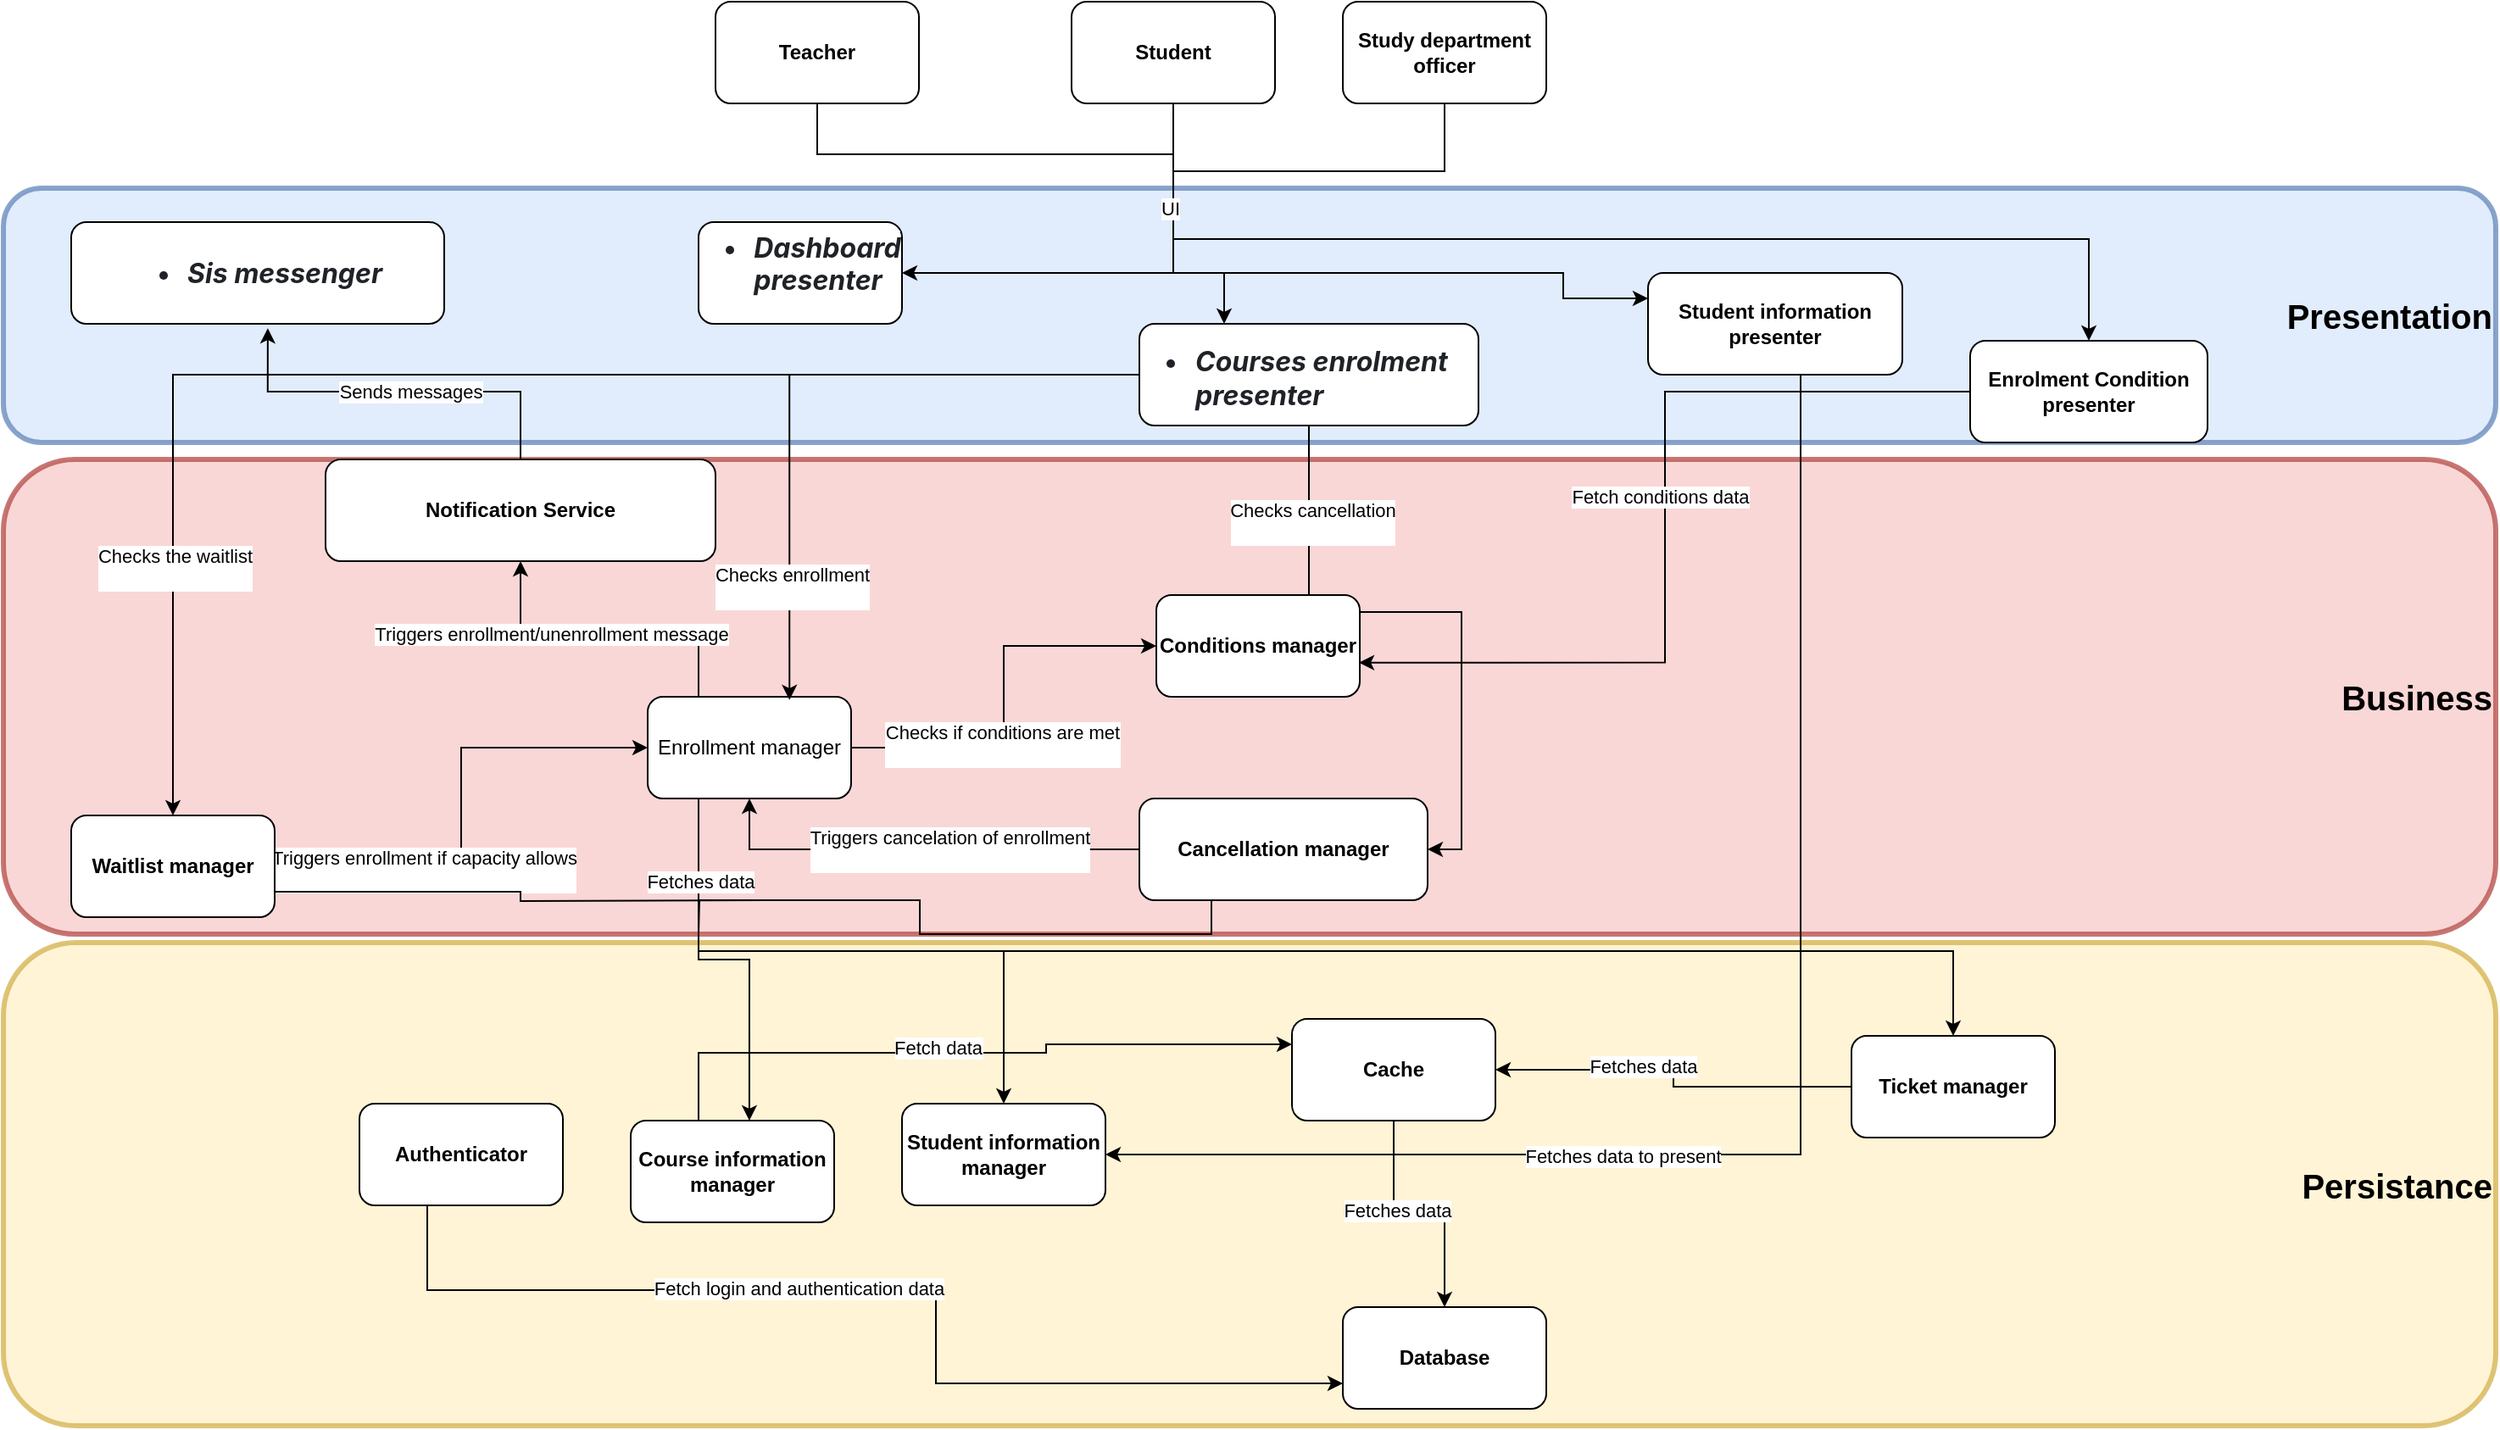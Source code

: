 <mxfile version="28.2.7">
  <diagram name="Page-1" id="nx4rTB5tgivmD2z65OOD">
    <mxGraphModel dx="2916" dy="2203" grid="1" gridSize="10" guides="1" tooltips="1" connect="1" arrows="1" fold="1" page="1" pageScale="1" pageWidth="850" pageHeight="1100" math="0" shadow="0">
      <root>
        <mxCell id="0" />
        <mxCell id="1" parent="0" />
        <mxCell id="3nKiiO2P07QAHy0K8kRl-97" value="&lt;font style=&quot;font-size: 20px;&quot;&gt;&lt;b&gt;Persistance&lt;/b&gt;&lt;/font&gt;" style="rounded=1;whiteSpace=wrap;html=1;fillColor=#fff2cc;strokeColor=#d6b656;opacity=80;strokeWidth=3;align=right;" parent="1" vertex="1">
          <mxGeometry x="-820" y="445" width="1470" height="285" as="geometry" />
        </mxCell>
        <mxCell id="3nKiiO2P07QAHy0K8kRl-99" value="&lt;font style=&quot;font-size: 20px;&quot;&gt;Presentation&lt;/font&gt;" style="rounded=1;whiteSpace=wrap;html=1;fillColor=#dae8fc;strokeColor=#6c8ebf;opacity=80;align=right;strokeWidth=3;fontStyle=1" parent="1" vertex="1">
          <mxGeometry x="-820" width="1470" height="150" as="geometry" />
        </mxCell>
        <mxCell id="3nKiiO2P07QAHy0K8kRl-98" value="&lt;font style=&quot;font-size: 20px;&quot;&gt;&lt;b&gt;Business&lt;/b&gt;&lt;/font&gt;" style="rounded=1;whiteSpace=wrap;html=1;fillColor=#f8cecc;strokeColor=#b85450;opacity=80;align=right;shadow=0;glass=0;strokeWidth=3;" parent="1" vertex="1">
          <mxGeometry x="-820" y="160" width="1470" height="280" as="geometry" />
        </mxCell>
        <mxCell id="3nKiiO2P07QAHy0K8kRl-14" value="&lt;ul dir=&quot;auto&quot; style=&quot;box-sizing: border-box; padding-left: 2em; margin-top: 0px; margin-bottom: 0px; color: rgb(31, 35, 40); font-family: -apple-system, BlinkMacSystemFont, &amp;quot;Segoe UI&amp;quot;, &amp;quot;Noto Sans&amp;quot;, Helvetica, Arial, sans-serif, &amp;quot;Apple Color Emoji&amp;quot;, &amp;quot;Segoe UI Emoji&amp;quot;; font-size: 16px; text-align: start; background-color: rgb(255, 255, 255);&quot;&gt;&lt;li style=&quot;box-sizing: border-box;&quot;&gt;&lt;em style=&quot;box-sizing: border-box;&quot;&gt;Sis messenger&lt;/em&gt;&lt;/li&gt;&lt;/ul&gt;" style="rounded=1;whiteSpace=wrap;html=1;fontStyle=1" parent="1" vertex="1">
          <mxGeometry x="-780" y="20" width="220" height="60" as="geometry" />
        </mxCell>
        <mxCell id="3nKiiO2P07QAHy0K8kRl-16" value="&lt;ul dir=&quot;auto&quot; style=&quot;box-sizing: border-box; padding-left: 2em; margin-top: 0px; margin-bottom: 0px; color: rgb(31, 35, 40); font-family: -apple-system, BlinkMacSystemFont, &amp;quot;Segoe UI&amp;quot;, &amp;quot;Noto Sans&amp;quot;, Helvetica, Arial, sans-serif, &amp;quot;Apple Color Emoji&amp;quot;, &amp;quot;Segoe UI Emoji&amp;quot;; font-size: 16px; font-style: normal; font-variant-ligatures: normal; font-variant-caps: normal; letter-spacing: normal; orphans: 2; text-align: start; text-indent: 0px; text-transform: none; widows: 2; word-spacing: 0px; -webkit-text-stroke-width: 0px; white-space: normal; background-color: rgb(255, 255, 255); text-decoration-thickness: initial; text-decoration-style: initial; text-decoration-color: initial;&quot;&gt;&lt;li style=&quot;box-sizing: border-box; margin-top: 0.25em;&quot;&gt;&lt;em style=&quot;background-color: light-dark(rgb(255, 255, 255), rgb(18, 18, 18)); color: light-dark(rgb(31, 35, 40), rgb(205, 208, 212)); box-sizing: border-box;&quot;&gt;Dashboard presenter&lt;/em&gt;&lt;/li&gt;&lt;/ul&gt;&lt;div&gt;&lt;br&gt;&lt;/div&gt;" style="rounded=1;whiteSpace=wrap;html=1;fontStyle=1" parent="1" vertex="1">
          <mxGeometry x="-410" y="20" width="120" height="60" as="geometry" />
        </mxCell>
        <mxCell id="3nKiiO2P07QAHy0K8kRl-55" style="edgeStyle=orthogonalEdgeStyle;rounded=0;orthogonalLoop=1;jettySize=auto;html=1;entryX=1;entryY=0.5;entryDx=0;entryDy=0;" parent="1" source="3nKiiO2P07QAHy0K8kRl-17" target="3nKiiO2P07QAHy0K8kRl-21" edge="1">
          <mxGeometry relative="1" as="geometry" />
        </mxCell>
        <mxCell id="3nKiiO2P07QAHy0K8kRl-62" value="Checks cancellation&lt;div&gt;&lt;br&gt;&lt;/div&gt;" style="edgeLabel;html=1;align=center;verticalAlign=middle;resizable=0;points=[];" parent="3nKiiO2P07QAHy0K8kRl-55" vertex="1" connectable="0">
          <mxGeometry x="-0.684" y="2" relative="1" as="geometry">
            <mxPoint as="offset" />
          </mxGeometry>
        </mxCell>
        <mxCell id="3nKiiO2P07QAHy0K8kRl-57" style="edgeStyle=orthogonalEdgeStyle;rounded=0;orthogonalLoop=1;jettySize=auto;html=1;" parent="1" source="3nKiiO2P07QAHy0K8kRl-17" target="3nKiiO2P07QAHy0K8kRl-22" edge="1">
          <mxGeometry relative="1" as="geometry" />
        </mxCell>
        <mxCell id="3nKiiO2P07QAHy0K8kRl-60" value="Checks the waitlist&lt;div&gt;&lt;br&gt;&lt;/div&gt;" style="edgeLabel;html=1;align=center;verticalAlign=middle;resizable=0;points=[];" parent="3nKiiO2P07QAHy0K8kRl-57" vertex="1" connectable="0">
          <mxGeometry x="0.647" y="1" relative="1" as="geometry">
            <mxPoint as="offset" />
          </mxGeometry>
        </mxCell>
        <mxCell id="3nKiiO2P07QAHy0K8kRl-17" value="&lt;ul dir=&quot;auto&quot; style=&quot;box-sizing: border-box; padding-left: 2em; margin-top: 0px; margin-bottom: 0px; color: rgb(31, 35, 40); font-family: -apple-system, BlinkMacSystemFont, &amp;quot;Segoe UI&amp;quot;, &amp;quot;Noto Sans&amp;quot;, Helvetica, Arial, sans-serif, &amp;quot;Apple Color Emoji&amp;quot;, &amp;quot;Segoe UI Emoji&amp;quot;; font-size: 16px; text-align: start; background-color: rgb(255, 255, 255);&quot;&gt;&lt;li style=&quot;box-sizing: border-box; margin-top: 0.25em;&quot;&gt;&lt;em style=&quot;box-sizing: border-box;&quot;&gt;Courses enrolment presenter&lt;/em&gt;&lt;/li&gt;&lt;/ul&gt;" style="rounded=1;whiteSpace=wrap;html=1;fontStyle=1" parent="1" vertex="1">
          <mxGeometry x="-150" y="80" width="200" height="60" as="geometry" />
        </mxCell>
        <mxCell id="3nKiiO2P07QAHy0K8kRl-75" style="edgeStyle=orthogonalEdgeStyle;rounded=0;orthogonalLoop=1;jettySize=auto;html=1;entryX=1;entryY=0.5;entryDx=0;entryDy=0;" parent="1" source="3nKiiO2P07QAHy0K8kRl-18" target="3nKiiO2P07QAHy0K8kRl-28" edge="1">
          <mxGeometry relative="1" as="geometry">
            <Array as="points">
              <mxPoint x="240" y="570" />
            </Array>
          </mxGeometry>
        </mxCell>
        <mxCell id="3nKiiO2P07QAHy0K8kRl-76" value="Fetches data to present" style="edgeLabel;html=1;align=center;verticalAlign=middle;resizable=0;points=[];" parent="3nKiiO2P07QAHy0K8kRl-75" vertex="1" connectable="0">
          <mxGeometry x="0.3" y="1" relative="1" as="geometry">
            <mxPoint as="offset" />
          </mxGeometry>
        </mxCell>
        <mxCell id="3nKiiO2P07QAHy0K8kRl-18" value="Student information presenter" style="rounded=1;whiteSpace=wrap;html=1;fontStyle=1" parent="1" vertex="1">
          <mxGeometry x="150" y="50" width="150" height="60" as="geometry" />
        </mxCell>
        <mxCell id="3nKiiO2P07QAHy0K8kRl-19" value="Enrolment Condition presenter" style="rounded=1;whiteSpace=wrap;html=1;fontStyle=1" parent="1" vertex="1">
          <mxGeometry x="340" y="90" width="140" height="60" as="geometry" />
        </mxCell>
        <mxCell id="3nKiiO2P07QAHy0K8kRl-20" value="Conditions manager" style="rounded=1;whiteSpace=wrap;html=1;fontStyle=1" parent="1" vertex="1">
          <mxGeometry x="-140" y="240" width="120" height="60" as="geometry" />
        </mxCell>
        <mxCell id="3nKiiO2P07QAHy0K8kRl-39" style="edgeStyle=orthogonalEdgeStyle;rounded=0;orthogonalLoop=1;jettySize=auto;html=1;entryX=0;entryY=0.5;entryDx=0;entryDy=0;" parent="1" source="3nKiiO2P07QAHy0K8kRl-22" target="3nKiiO2P07QAHy0K8kRl-24" edge="1">
          <mxGeometry relative="1" as="geometry" />
        </mxCell>
        <mxCell id="3nKiiO2P07QAHy0K8kRl-48" value="Triggers enrollment if capacity allows&lt;div&gt;&lt;br&gt;&lt;/div&gt;" style="edgeLabel;html=1;align=center;verticalAlign=middle;resizable=0;points=[];" parent="3nKiiO2P07QAHy0K8kRl-39" vertex="1" connectable="0">
          <mxGeometry x="-0.394" y="-2" relative="1" as="geometry">
            <mxPoint as="offset" />
          </mxGeometry>
        </mxCell>
        <mxCell id="3nKiiO2P07QAHy0K8kRl-104" style="edgeStyle=orthogonalEdgeStyle;rounded=0;orthogonalLoop=1;jettySize=auto;html=1;exitX=1;exitY=0.75;exitDx=0;exitDy=0;endArrow=none;endFill=0;" parent="1" source="3nKiiO2P07QAHy0K8kRl-22" edge="1">
          <mxGeometry relative="1" as="geometry">
            <mxPoint x="-370" y="420" as="targetPoint" />
          </mxGeometry>
        </mxCell>
        <mxCell id="3nKiiO2P07QAHy0K8kRl-22" value="Waitlist manager" style="rounded=1;whiteSpace=wrap;html=1;fontStyle=1" parent="1" vertex="1">
          <mxGeometry x="-780" y="370" width="120" height="60" as="geometry" />
        </mxCell>
        <mxCell id="3nKiiO2P07QAHy0K8kRl-45" style="edgeStyle=orthogonalEdgeStyle;rounded=0;orthogonalLoop=1;jettySize=auto;html=1;" parent="1" source="3nKiiO2P07QAHy0K8kRl-24" target="3nKiiO2P07QAHy0K8kRl-20" edge="1">
          <mxGeometry relative="1" as="geometry" />
        </mxCell>
        <mxCell id="3nKiiO2P07QAHy0K8kRl-46" value="Checks if conditions are met&lt;div&gt;&lt;br&gt;&lt;/div&gt;" style="edgeLabel;html=1;align=center;verticalAlign=middle;resizable=0;points=[];" parent="3nKiiO2P07QAHy0K8kRl-45" vertex="1" connectable="0">
          <mxGeometry x="-0.232" y="1" relative="1" as="geometry">
            <mxPoint as="offset" />
          </mxGeometry>
        </mxCell>
        <mxCell id="3nKiiO2P07QAHy0K8kRl-69" style="edgeStyle=orthogonalEdgeStyle;rounded=0;orthogonalLoop=1;jettySize=auto;html=1;exitX=0.25;exitY=0;exitDx=0;exitDy=0;entryX=0.5;entryY=1;entryDx=0;entryDy=0;" parent="1" source="3nKiiO2P07QAHy0K8kRl-24" target="3nKiiO2P07QAHy0K8kRl-25" edge="1">
          <mxGeometry relative="1" as="geometry" />
        </mxCell>
        <mxCell id="3nKiiO2P07QAHy0K8kRl-70" value="Triggers enrollment/unenrollment message" style="edgeLabel;html=1;align=center;verticalAlign=middle;resizable=0;points=[];" parent="3nKiiO2P07QAHy0K8kRl-69" vertex="1" connectable="0">
          <mxGeometry x="0.372" y="3" relative="1" as="geometry">
            <mxPoint as="offset" />
          </mxGeometry>
        </mxCell>
        <mxCell id="3nKiiO2P07QAHy0K8kRl-93" style="edgeStyle=orthogonalEdgeStyle;rounded=0;orthogonalLoop=1;jettySize=auto;html=1;exitX=0.25;exitY=1;exitDx=0;exitDy=0;" parent="1" source="3nKiiO2P07QAHy0K8kRl-24" target="3nKiiO2P07QAHy0K8kRl-28" edge="1">
          <mxGeometry relative="1" as="geometry" />
        </mxCell>
        <mxCell id="3nKiiO2P07QAHy0K8kRl-94" style="edgeStyle=orthogonalEdgeStyle;rounded=0;orthogonalLoop=1;jettySize=auto;html=1;exitX=0.25;exitY=1;exitDx=0;exitDy=0;" parent="1" source="3nKiiO2P07QAHy0K8kRl-24" target="3nKiiO2P07QAHy0K8kRl-30" edge="1">
          <mxGeometry relative="1" as="geometry">
            <Array as="points">
              <mxPoint x="-410" y="450" />
              <mxPoint x="330" y="450" />
            </Array>
          </mxGeometry>
        </mxCell>
        <mxCell id="3nKiiO2P07QAHy0K8kRl-24" value="Enrollment manager" style="rounded=1;whiteSpace=wrap;html=1;" parent="1" vertex="1">
          <mxGeometry x="-440" y="300" width="120" height="60" as="geometry" />
        </mxCell>
        <mxCell id="3nKiiO2P07QAHy0K8kRl-25" value="Notification Service" style="rounded=1;whiteSpace=wrap;html=1;fontStyle=1" parent="1" vertex="1">
          <mxGeometry x="-630" y="160" width="230" height="60" as="geometry" />
        </mxCell>
        <mxCell id="3nKiiO2P07QAHy0K8kRl-85" style="edgeStyle=orthogonalEdgeStyle;rounded=0;orthogonalLoop=1;jettySize=auto;html=1;entryX=0;entryY=0.75;entryDx=0;entryDy=0;" parent="1" source="3nKiiO2P07QAHy0K8kRl-26" target="3nKiiO2P07QAHy0K8kRl-77" edge="1">
          <mxGeometry relative="1" as="geometry">
            <Array as="points">
              <mxPoint x="-570" y="650" />
              <mxPoint x="-270" y="650" />
              <mxPoint x="-270" y="705" />
            </Array>
          </mxGeometry>
        </mxCell>
        <mxCell id="3nKiiO2P07QAHy0K8kRl-86" value="Fetch login and authentication data" style="edgeLabel;html=1;align=center;verticalAlign=middle;resizable=0;points=[];" parent="3nKiiO2P07QAHy0K8kRl-85" vertex="1" connectable="0">
          <mxGeometry x="-0.168" y="1" relative="1" as="geometry">
            <mxPoint as="offset" />
          </mxGeometry>
        </mxCell>
        <mxCell id="3nKiiO2P07QAHy0K8kRl-26" value="Authenticator" style="rounded=1;whiteSpace=wrap;html=1;fontStyle=1" parent="1" vertex="1">
          <mxGeometry x="-610" y="540" width="120" height="60" as="geometry" />
        </mxCell>
        <mxCell id="3nKiiO2P07QAHy0K8kRl-82" style="edgeStyle=orthogonalEdgeStyle;rounded=0;orthogonalLoop=1;jettySize=auto;html=1;entryX=0;entryY=0.25;entryDx=0;entryDy=0;" parent="1" source="3nKiiO2P07QAHy0K8kRl-27" target="3nKiiO2P07QAHy0K8kRl-29" edge="1">
          <mxGeometry relative="1" as="geometry">
            <Array as="points">
              <mxPoint x="-410" y="510" />
              <mxPoint x="-205" y="510" />
              <mxPoint x="-205" y="505" />
            </Array>
          </mxGeometry>
        </mxCell>
        <mxCell id="3nKiiO2P07QAHy0K8kRl-87" value="Fetch data" style="edgeLabel;html=1;align=center;verticalAlign=middle;resizable=0;points=[];" parent="3nKiiO2P07QAHy0K8kRl-82" vertex="1" connectable="0">
          <mxGeometry x="-0.083" y="3" relative="1" as="geometry">
            <mxPoint as="offset" />
          </mxGeometry>
        </mxCell>
        <mxCell id="3nKiiO2P07QAHy0K8kRl-27" value="Course information manager" style="rounded=1;whiteSpace=wrap;html=1;fontStyle=1" parent="1" vertex="1">
          <mxGeometry x="-450" y="550" width="120" height="60" as="geometry" />
        </mxCell>
        <mxCell id="3nKiiO2P07QAHy0K8kRl-28" value="Student information manager" style="rounded=1;whiteSpace=wrap;html=1;fontStyle=1" parent="1" vertex="1">
          <mxGeometry x="-290" y="540" width="120" height="60" as="geometry" />
        </mxCell>
        <mxCell id="3nKiiO2P07QAHy0K8kRl-78" style="edgeStyle=orthogonalEdgeStyle;rounded=0;orthogonalLoop=1;jettySize=auto;html=1;" parent="1" source="3nKiiO2P07QAHy0K8kRl-29" target="3nKiiO2P07QAHy0K8kRl-77" edge="1">
          <mxGeometry relative="1" as="geometry" />
        </mxCell>
        <mxCell id="3nKiiO2P07QAHy0K8kRl-79" value="Fetches data" style="edgeLabel;html=1;align=center;verticalAlign=middle;resizable=0;points=[];" parent="3nKiiO2P07QAHy0K8kRl-78" vertex="1" connectable="0">
          <mxGeometry x="-0.183" y="2" relative="1" as="geometry">
            <mxPoint as="offset" />
          </mxGeometry>
        </mxCell>
        <mxCell id="3nKiiO2P07QAHy0K8kRl-29" value="Cache" style="rounded=1;whiteSpace=wrap;html=1;fontStyle=1" parent="1" vertex="1">
          <mxGeometry x="-60" y="490" width="120" height="60" as="geometry" />
        </mxCell>
        <mxCell id="3nKiiO2P07QAHy0K8kRl-83" style="edgeStyle=orthogonalEdgeStyle;rounded=0;orthogonalLoop=1;jettySize=auto;html=1;" parent="1" source="3nKiiO2P07QAHy0K8kRl-30" target="3nKiiO2P07QAHy0K8kRl-29" edge="1">
          <mxGeometry relative="1" as="geometry" />
        </mxCell>
        <mxCell id="3nKiiO2P07QAHy0K8kRl-88" value="Fetches data" style="edgeLabel;html=1;align=center;verticalAlign=middle;resizable=0;points=[];" parent="3nKiiO2P07QAHy0K8kRl-83" vertex="1" connectable="0">
          <mxGeometry x="0.215" y="-2" relative="1" as="geometry">
            <mxPoint as="offset" />
          </mxGeometry>
        </mxCell>
        <mxCell id="3nKiiO2P07QAHy0K8kRl-30" value="Ticket manager" style="rounded=1;whiteSpace=wrap;html=1;fontStyle=1" parent="1" vertex="1">
          <mxGeometry x="270" y="500" width="120" height="60" as="geometry" />
        </mxCell>
        <mxCell id="3nKiiO2P07QAHy0K8kRl-38" style="edgeStyle=orthogonalEdgeStyle;rounded=0;orthogonalLoop=1;jettySize=auto;html=1;entryX=0.5;entryY=1;entryDx=0;entryDy=0;" parent="1" source="3nKiiO2P07QAHy0K8kRl-21" target="3nKiiO2P07QAHy0K8kRl-24" edge="1">
          <mxGeometry relative="1" as="geometry" />
        </mxCell>
        <mxCell id="3nKiiO2P07QAHy0K8kRl-47" value="Triggers cancelation of enrollment&lt;div&gt;&lt;br&gt;&lt;/div&gt;" style="edgeLabel;html=1;align=center;verticalAlign=middle;resizable=0;points=[];" parent="3nKiiO2P07QAHy0K8kRl-38" vertex="1" connectable="0">
          <mxGeometry x="-0.139" relative="1" as="geometry">
            <mxPoint as="offset" />
          </mxGeometry>
        </mxCell>
        <mxCell id="3nKiiO2P07QAHy0K8kRl-103" style="edgeStyle=orthogonalEdgeStyle;rounded=0;orthogonalLoop=1;jettySize=auto;html=1;exitX=0.25;exitY=1;exitDx=0;exitDy=0;endArrow=none;endFill=0;" parent="1" source="3nKiiO2P07QAHy0K8kRl-21" edge="1">
          <mxGeometry relative="1" as="geometry">
            <mxPoint x="-410" y="440" as="targetPoint" />
          </mxGeometry>
        </mxCell>
        <mxCell id="3nKiiO2P07QAHy0K8kRl-21" value="Cancellation manager" style="rounded=1;whiteSpace=wrap;html=1;fontStyle=1" parent="1" vertex="1">
          <mxGeometry x="-150" y="360" width="170" height="60" as="geometry" />
        </mxCell>
        <mxCell id="3nKiiO2P07QAHy0K8kRl-56" style="edgeStyle=orthogonalEdgeStyle;rounded=0;orthogonalLoop=1;jettySize=auto;html=1;entryX=0.996;entryY=0.664;entryDx=0;entryDy=0;entryPerimeter=0;" parent="1" source="3nKiiO2P07QAHy0K8kRl-19" target="3nKiiO2P07QAHy0K8kRl-20" edge="1">
          <mxGeometry relative="1" as="geometry" />
        </mxCell>
        <mxCell id="3nKiiO2P07QAHy0K8kRl-89" value="Fetch conditions data" style="edgeLabel;html=1;align=center;verticalAlign=middle;resizable=0;points=[];" parent="3nKiiO2P07QAHy0K8kRl-56" vertex="1" connectable="0">
          <mxGeometry x="-0.07" y="-3" relative="1" as="geometry">
            <mxPoint as="offset" />
          </mxGeometry>
        </mxCell>
        <mxCell id="3nKiiO2P07QAHy0K8kRl-58" style="edgeStyle=orthogonalEdgeStyle;rounded=0;orthogonalLoop=1;jettySize=auto;html=1;entryX=0.697;entryY=0.032;entryDx=0;entryDy=0;entryPerimeter=0;" parent="1" source="3nKiiO2P07QAHy0K8kRl-17" target="3nKiiO2P07QAHy0K8kRl-24" edge="1">
          <mxGeometry relative="1" as="geometry" />
        </mxCell>
        <mxCell id="3nKiiO2P07QAHy0K8kRl-61" value="Checks enrollment&lt;div&gt;&lt;br&gt;&lt;/div&gt;" style="edgeLabel;html=1;align=center;verticalAlign=middle;resizable=0;points=[];" parent="3nKiiO2P07QAHy0K8kRl-58" vertex="1" connectable="0">
          <mxGeometry x="0.664" y="1" relative="1" as="geometry">
            <mxPoint as="offset" />
          </mxGeometry>
        </mxCell>
        <mxCell id="3nKiiO2P07QAHy0K8kRl-71" style="edgeStyle=orthogonalEdgeStyle;rounded=0;orthogonalLoop=1;jettySize=auto;html=1;entryX=0.527;entryY=1.043;entryDx=0;entryDy=0;entryPerimeter=0;" parent="1" source="3nKiiO2P07QAHy0K8kRl-25" target="3nKiiO2P07QAHy0K8kRl-14" edge="1">
          <mxGeometry relative="1" as="geometry" />
        </mxCell>
        <mxCell id="3nKiiO2P07QAHy0K8kRl-72" value="Sends messages" style="edgeLabel;html=1;align=center;verticalAlign=middle;resizable=0;points=[];" parent="3nKiiO2P07QAHy0K8kRl-71" vertex="1" connectable="0">
          <mxGeometry x="-0.069" relative="1" as="geometry">
            <mxPoint as="offset" />
          </mxGeometry>
        </mxCell>
        <mxCell id="3nKiiO2P07QAHy0K8kRl-77" value="Database" style="rounded=1;whiteSpace=wrap;html=1;fontStyle=1" parent="1" vertex="1">
          <mxGeometry x="-30" y="660" width="120" height="60" as="geometry" />
        </mxCell>
        <mxCell id="3nKiiO2P07QAHy0K8kRl-91" style="edgeStyle=orthogonalEdgeStyle;rounded=0;orthogonalLoop=1;jettySize=auto;html=1;exitX=0.25;exitY=1;exitDx=0;exitDy=0;entryX=0.583;entryY=0;entryDx=0;entryDy=0;entryPerimeter=0;" parent="1" source="3nKiiO2P07QAHy0K8kRl-24" target="3nKiiO2P07QAHy0K8kRl-27" edge="1">
          <mxGeometry relative="1" as="geometry" />
        </mxCell>
        <mxCell id="3nKiiO2P07QAHy0K8kRl-95" value="Fetches data" style="edgeLabel;html=1;align=center;verticalAlign=middle;resizable=0;points=[];" parent="3nKiiO2P07QAHy0K8kRl-91" vertex="1" connectable="0">
          <mxGeometry x="-0.556" y="1" relative="1" as="geometry">
            <mxPoint as="offset" />
          </mxGeometry>
        </mxCell>
        <mxCell id="3nKiiO2P07QAHy0K8kRl-122" style="edgeStyle=orthogonalEdgeStyle;rounded=0;orthogonalLoop=1;jettySize=auto;html=1;endArrow=none;endFill=0;" parent="1" source="3nKiiO2P07QAHy0K8kRl-105" edge="1">
          <mxGeometry relative="1" as="geometry">
            <mxPoint x="-130" y="10" as="targetPoint" />
            <Array as="points">
              <mxPoint x="-340" y="-20" />
              <mxPoint x="-130" y="-20" />
            </Array>
          </mxGeometry>
        </mxCell>
        <mxCell id="3nKiiO2P07QAHy0K8kRl-105" value="Teacher" style="rounded=1;whiteSpace=wrap;html=1;fontStyle=1" parent="1" vertex="1">
          <mxGeometry x="-400" y="-110" width="120" height="60" as="geometry" />
        </mxCell>
        <mxCell id="3nKiiO2P07QAHy0K8kRl-116" style="edgeStyle=orthogonalEdgeStyle;rounded=0;orthogonalLoop=1;jettySize=auto;html=1;entryX=0.25;entryY=0;entryDx=0;entryDy=0;" parent="1" source="3nKiiO2P07QAHy0K8kRl-106" target="3nKiiO2P07QAHy0K8kRl-17" edge="1">
          <mxGeometry relative="1" as="geometry">
            <Array as="points">
              <mxPoint x="-130" y="50" />
              <mxPoint x="-100" y="50" />
            </Array>
          </mxGeometry>
        </mxCell>
        <mxCell id="3nKiiO2P07QAHy0K8kRl-118" style="edgeStyle=orthogonalEdgeStyle;rounded=0;orthogonalLoop=1;jettySize=auto;html=1;exitX=0.5;exitY=1;exitDx=0;exitDy=0;entryX=1;entryY=0.5;entryDx=0;entryDy=0;" parent="1" source="3nKiiO2P07QAHy0K8kRl-106" target="3nKiiO2P07QAHy0K8kRl-16" edge="1">
          <mxGeometry relative="1" as="geometry" />
        </mxCell>
        <mxCell id="3nKiiO2P07QAHy0K8kRl-119" style="edgeStyle=orthogonalEdgeStyle;rounded=0;orthogonalLoop=1;jettySize=auto;html=1;exitX=0.5;exitY=1;exitDx=0;exitDy=0;entryX=0;entryY=0.25;entryDx=0;entryDy=0;" parent="1" source="3nKiiO2P07QAHy0K8kRl-106" target="3nKiiO2P07QAHy0K8kRl-18" edge="1">
          <mxGeometry relative="1" as="geometry">
            <Array as="points">
              <mxPoint x="-130" y="50" />
              <mxPoint x="100" y="50" />
              <mxPoint x="100" y="65" />
            </Array>
          </mxGeometry>
        </mxCell>
        <mxCell id="3nKiiO2P07QAHy0K8kRl-120" style="edgeStyle=orthogonalEdgeStyle;rounded=0;orthogonalLoop=1;jettySize=auto;html=1;" parent="1" source="3nKiiO2P07QAHy0K8kRl-106" target="3nKiiO2P07QAHy0K8kRl-19" edge="1">
          <mxGeometry relative="1" as="geometry">
            <Array as="points">
              <mxPoint x="-130" y="30" />
              <mxPoint x="410" y="30" />
            </Array>
          </mxGeometry>
        </mxCell>
        <mxCell id="3nKiiO2P07QAHy0K8kRl-106" value="Student" style="rounded=1;whiteSpace=wrap;html=1;fontStyle=1" parent="1" vertex="1">
          <mxGeometry x="-190" y="-110" width="120" height="60" as="geometry" />
        </mxCell>
        <mxCell id="3nKiiO2P07QAHy0K8kRl-121" style="edgeStyle=orthogonalEdgeStyle;rounded=0;orthogonalLoop=1;jettySize=auto;html=1;endArrow=none;endFill=0;" parent="1" source="3nKiiO2P07QAHy0K8kRl-107" edge="1">
          <mxGeometry relative="1" as="geometry">
            <mxPoint x="-130" y="20" as="targetPoint" />
            <Array as="points">
              <mxPoint x="30" y="-10" />
              <mxPoint x="-130" y="-10" />
            </Array>
          </mxGeometry>
        </mxCell>
        <mxCell id="3nKiiO2P07QAHy0K8kRl-123" value="UI" style="edgeLabel;html=1;align=center;verticalAlign=middle;resizable=0;points=[];" parent="3nKiiO2P07QAHy0K8kRl-121" vertex="1" connectable="0">
          <mxGeometry x="0.927" y="-2" relative="1" as="geometry">
            <mxPoint as="offset" />
          </mxGeometry>
        </mxCell>
        <mxCell id="3nKiiO2P07QAHy0K8kRl-107" value="Study department officer" style="rounded=1;whiteSpace=wrap;html=1;fontStyle=1" parent="1" vertex="1">
          <mxGeometry x="-30" y="-110" width="120" height="60" as="geometry" />
        </mxCell>
      </root>
    </mxGraphModel>
  </diagram>
</mxfile>
